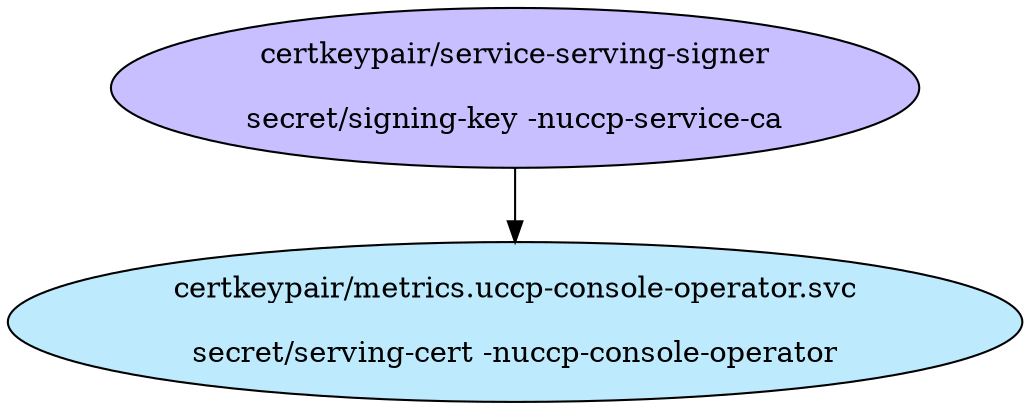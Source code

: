 digraph "Local Certificate" {
  // Node definitions.
  1 [
    label="certkeypair/service-serving-signer\n\nsecret/signing-key -nuccp-service-ca\n"
    style=filled
    fillcolor="#c7bfff"
  ];
  49 [
    label="certkeypair/metrics.uccp-console-operator.svc\n\nsecret/serving-cert -nuccp-console-operator\n"
    style=filled
    fillcolor="#bdebfd"
  ];

  // Edge definitions.
  1 -> 49;
}